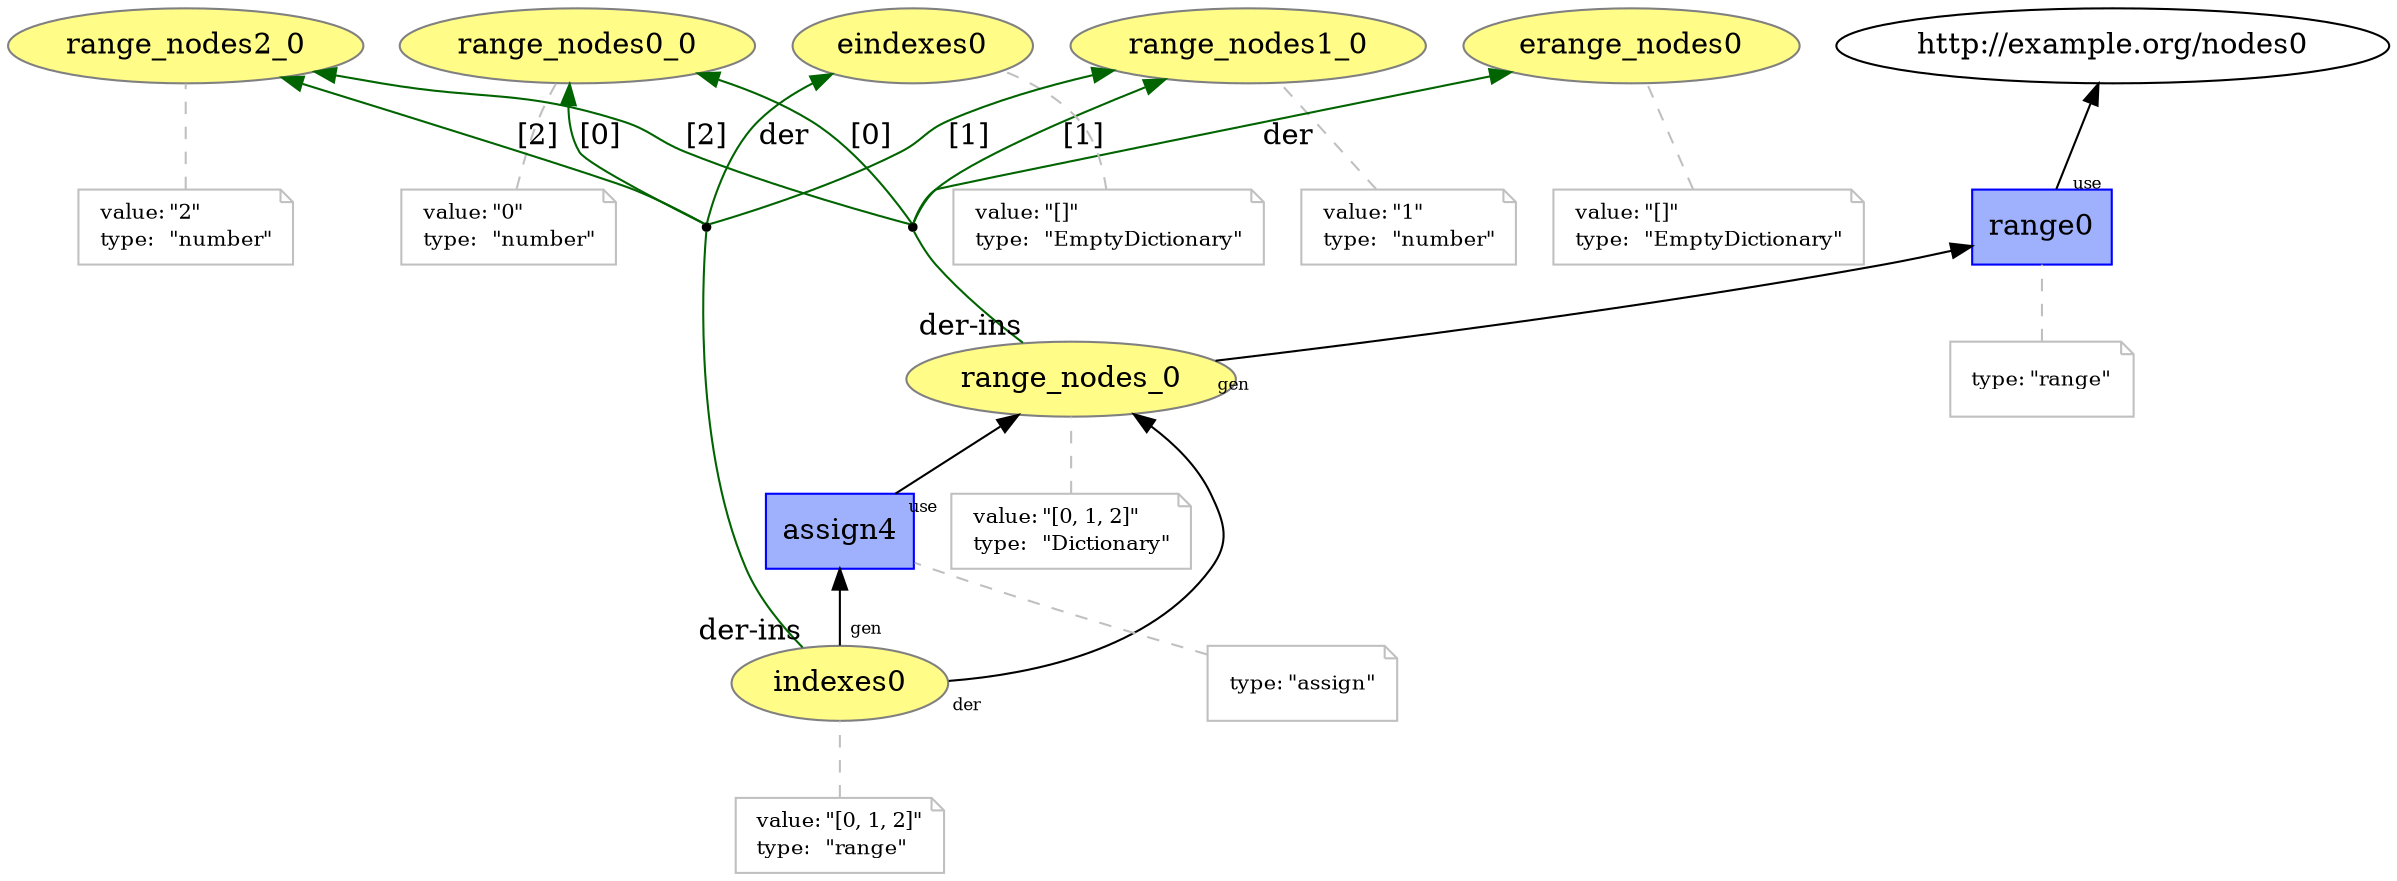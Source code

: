 digraph "PROV" { size="16,12"; rankdir="BT";
"http://example.org/range_nodes_0" [fillcolor="#FFFC87",color="#808080",style="filled",label="range_nodes_0",URL="http://example.org/range_nodes_0"]
"-attrs0" [color="gray",shape="note",fontsize="10",fontcolor="black",label=<<TABLE cellpadding="0" border="0">
	<TR>
	    <TD align="left">value:</TD>
	    <TD align="left">&quot;[0, 1, 2]&quot;</TD>
	</TR>
	<TR>
	    <TD align="left">type:</TD>
	    <TD align="left">&quot;Dictionary&quot;</TD>
	</TR>
</TABLE>>]
"-attrs0" -> "http://example.org/range_nodes_0" [color="gray",style="dashed",arrowhead="none"]
"http://example.org/range_nodes0_0" [fillcolor="#FFFC87",color="#808080",style="filled",label="range_nodes0_0",URL="http://example.org/range_nodes0_0"]
"-attrs1" [color="gray",shape="note",fontsize="10",fontcolor="black",label=<<TABLE cellpadding="0" border="0">
	<TR>
	    <TD align="left">value:</TD>
	    <TD align="left">&quot;0&quot;</TD>
	</TR>
	<TR>
	    <TD align="left">type:</TD>
	    <TD align="left">&quot;number&quot;</TD>
	</TR>
</TABLE>>]
"-attrs1" -> "http://example.org/range_nodes0_0" [color="gray",style="dashed",arrowhead="none"]
"http://example.org/range_nodes1_0" [fillcolor="#FFFC87",color="#808080",style="filled",label="range_nodes1_0",URL="http://example.org/range_nodes1_0"]
"-attrs2" [color="gray",shape="note",fontsize="10",fontcolor="black",label=<<TABLE cellpadding="0" border="0">
	<TR>
	    <TD align="left">value:</TD>
	    <TD align="left">&quot;1&quot;</TD>
	</TR>
	<TR>
	    <TD align="left">type:</TD>
	    <TD align="left">&quot;number&quot;</TD>
	</TR>
</TABLE>>]
"-attrs2" -> "http://example.org/range_nodes1_0" [color="gray",style="dashed",arrowhead="none"]
"http://example.org/range_nodes2_0" [fillcolor="#FFFC87",color="#808080",style="filled",label="range_nodes2_0",URL="http://example.org/range_nodes2_0"]
"-attrs3" [color="gray",shape="note",fontsize="10",fontcolor="black",label=<<TABLE cellpadding="0" border="0">
	<TR>
	    <TD align="left">value:</TD>
	    <TD align="left">&quot;2&quot;</TD>
	</TR>
	<TR>
	    <TD align="left">type:</TD>
	    <TD align="left">&quot;number&quot;</TD>
	</TR>
</TABLE>>]
"-attrs3" -> "http://example.org/range_nodes2_0" [color="gray",style="dashed",arrowhead="none"]
"http://example.org/erange_nodes0" [fillcolor="#FFFC87",color="#808080",style="filled",label="erange_nodes0",URL="http://example.org/erange_nodes0"]
"-attrs4" [color="gray",shape="note",fontsize="10",fontcolor="black",label=<<TABLE cellpadding="0" border="0">
	<TR>
	    <TD align="left">value:</TD>
	    <TD align="left">&quot;[]&quot;</TD>
	</TR>
	<TR>
	    <TD align="left">type:</TD>
	    <TD align="left">&quot;EmptyDictionary&quot;</TD>
	</TR>
</TABLE>>]
"-attrs4" -> "http://example.org/erange_nodes0" [color="gray",style="dashed",arrowhead="none"]
"bn0" [shape="point",label=""]
"http://example.org/range_nodes_0" -> "bn0" [arrowhead="none",taillabel="der-ins",color="darkgreen"]
"bn0" -> "http://example.org/erange_nodes0" [labelfontsize="8",labeldistance="1.5",color="darkgreen",labelangle="60.0",rotation="20",label="der"]
"bn0" -> "http://example.org/range_nodes0_0" [labelfontsize="8",labeldistance="1.5",color="darkgreen",labelangle="60.0",rotation="20",label="[0]"]
"bn0" -> "http://example.org/range_nodes1_0" [labelfontsize="8",labeldistance="1.5",color="darkgreen",labelangle="60.0",rotation="20",label="[1]"]
"bn0" -> "http://example.org/range_nodes2_0" [labelfontsize="8",labeldistance="1.5",color="darkgreen",labelangle="60.0",rotation="20",label="[2]"]
"http://example.org/range0" [fillcolor="#9FB1FC",color="#0000FF",shape="polygon",sides="4",style="filled",label="range0",URL="http://example.org/range0"]
"-attrs5" [color="gray",shape="note",fontsize="10",fontcolor="black",label=<<TABLE cellpadding="0" border="0">
	<TR>
	    <TD align="left">type:</TD>
	    <TD align="left">&quot;range&quot;</TD>
	</TR>
</TABLE>>]
"-attrs5" -> "http://example.org/range0" [color="gray",style="dashed",arrowhead="none"]
"http://example.org/range0" -> "http://example.org/nodes0" [labelfontsize="8",labeldistance="1.5",labelangle="60.0",rotation="20",taillabel="use"]
"http://example.org/range_nodes_0" -> "http://example.org/range0" [labelfontsize="8",labeldistance="1.5",labelangle="60.0",rotation="20",taillabel="gen"]
"http://example.org/eindexes0" [fillcolor="#FFFC87",color="#808080",style="filled",label="eindexes0",URL="http://example.org/eindexes0"]
"-attrs6" [color="gray",shape="note",fontsize="10",fontcolor="black",label=<<TABLE cellpadding="0" border="0">
	<TR>
	    <TD align="left">value:</TD>
	    <TD align="left">&quot;[]&quot;</TD>
	</TR>
	<TR>
	    <TD align="left">type:</TD>
	    <TD align="left">&quot;EmptyDictionary&quot;</TD>
	</TR>
</TABLE>>]
"-attrs6" -> "http://example.org/eindexes0" [color="gray",style="dashed",arrowhead="none"]
"http://example.org/indexes0" [fillcolor="#FFFC87",color="#808080",style="filled",label="indexes0",URL="http://example.org/indexes0"]
"-attrs7" [color="gray",shape="note",fontsize="10",fontcolor="black",label=<<TABLE cellpadding="0" border="0">
	<TR>
	    <TD align="left">value:</TD>
	    <TD align="left">&quot;[0, 1, 2]&quot;</TD>
	</TR>
	<TR>
	    <TD align="left">type:</TD>
	    <TD align="left">&quot;range&quot;</TD>
	</TR>
</TABLE>>]
"-attrs7" -> "http://example.org/indexes0" [color="gray",style="dashed",arrowhead="none"]
"bn1" [shape="point",label=""]
"http://example.org/indexes0" -> "bn1" [arrowhead="none",taillabel="der-ins",color="darkgreen"]
"bn1" -> "http://example.org/eindexes0" [labelfontsize="8",labeldistance="1.5",color="darkgreen",labelangle="60.0",rotation="20",label="der"]
"bn1" -> "http://example.org/range_nodes0_0" [labelfontsize="8",labeldistance="1.5",color="darkgreen",labelangle="60.0",rotation="20",label="[0]"]
"bn1" -> "http://example.org/range_nodes1_0" [labelfontsize="8",labeldistance="1.5",color="darkgreen",labelangle="60.0",rotation="20",label="[1]"]
"bn1" -> "http://example.org/range_nodes2_0" [labelfontsize="8",labeldistance="1.5",color="darkgreen",labelangle="60.0",rotation="20",label="[2]"]
"http://example.org/assign4" [fillcolor="#9FB1FC",color="#0000FF",shape="polygon",sides="4",style="filled",label="assign4",URL="http://example.org/assign4"]
"-attrs8" [color="gray",shape="note",fontsize="10",fontcolor="black",label=<<TABLE cellpadding="0" border="0">
	<TR>
	    <TD align="left">type:</TD>
	    <TD align="left">&quot;assign&quot;</TD>
	</TR>
</TABLE>>]
"-attrs8" -> "http://example.org/assign4" [color="gray",style="dashed",arrowhead="none"]
"http://example.org/assign4" -> "http://example.org/range_nodes_0" [labelfontsize="8",labeldistance="1.5",labelangle="60.0",rotation="20",taillabel="use"]
"http://example.org/indexes0" -> "http://example.org/range_nodes_0" [labelfontsize="8",labeldistance="1.5",labelangle="60.0",rotation="20",taillabel="der"]
"http://example.org/indexes0" -> "http://example.org/assign4" [labelfontsize="8",labeldistance="1.5",labelangle="60.0",rotation="20",taillabel="gen"]
}